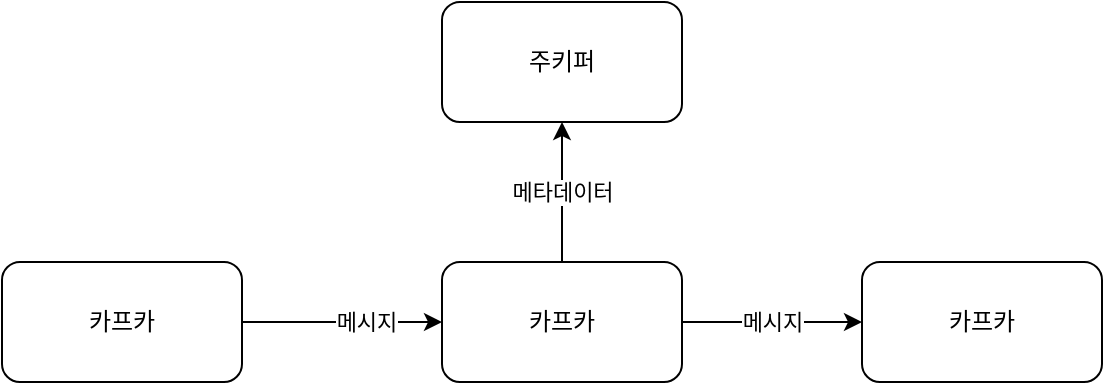 <mxfile version="16.5.3" type="github">
  <diagram name="Page-1" id="929967ad-93f9-6ef4-fab6-5d389245f69c">
    <mxGraphModel dx="946" dy="536" grid="1" gridSize="10" guides="1" tooltips="1" connect="1" arrows="1" fold="1" page="1" pageScale="1.5" pageWidth="1169" pageHeight="826" background="none" math="0" shadow="0">
      <root>
        <mxCell id="0" style=";html=1;" />
        <mxCell id="1" style=";html=1;" parent="0" />
        <mxCell id="a_ZKfFAoc-Px45kUoD6h-6" value="메시지" style="edgeStyle=orthogonalEdgeStyle;rounded=0;orthogonalLoop=1;jettySize=auto;html=1;exitX=1;exitY=0.5;exitDx=0;exitDy=0;" edge="1" parent="1" source="a_ZKfFAoc-Px45kUoD6h-1" target="a_ZKfFAoc-Px45kUoD6h-5">
          <mxGeometry relative="1" as="geometry" />
        </mxCell>
        <mxCell id="a_ZKfFAoc-Px45kUoD6h-8" value="메타데이터" style="edgeStyle=orthogonalEdgeStyle;rounded=0;orthogonalLoop=1;jettySize=auto;html=1;exitX=0.5;exitY=0;exitDx=0;exitDy=0;entryX=0.5;entryY=1;entryDx=0;entryDy=0;" edge="1" parent="1" source="a_ZKfFAoc-Px45kUoD6h-1" target="a_ZKfFAoc-Px45kUoD6h-7">
          <mxGeometry relative="1" as="geometry" />
        </mxCell>
        <mxCell id="a_ZKfFAoc-Px45kUoD6h-1" value="카프카" style="rounded=1;whiteSpace=wrap;html=1;" vertex="1" parent="1">
          <mxGeometry x="560" y="450" width="120" height="60" as="geometry" />
        </mxCell>
        <mxCell id="a_ZKfFAoc-Px45kUoD6h-3" style="edgeStyle=orthogonalEdgeStyle;rounded=0;orthogonalLoop=1;jettySize=auto;html=1;entryX=0;entryY=0.5;entryDx=0;entryDy=0;" edge="1" parent="1" source="a_ZKfFAoc-Px45kUoD6h-2" target="a_ZKfFAoc-Px45kUoD6h-1">
          <mxGeometry relative="1" as="geometry" />
        </mxCell>
        <mxCell id="a_ZKfFAoc-Px45kUoD6h-4" value="메시지" style="edgeLabel;html=1;align=center;verticalAlign=middle;resizable=0;points=[];" vertex="1" connectable="0" parent="a_ZKfFAoc-Px45kUoD6h-3">
          <mxGeometry x="0.24" relative="1" as="geometry">
            <mxPoint as="offset" />
          </mxGeometry>
        </mxCell>
        <mxCell id="a_ZKfFAoc-Px45kUoD6h-2" value="카프카" style="rounded=1;whiteSpace=wrap;html=1;" vertex="1" parent="1">
          <mxGeometry x="340" y="450" width="120" height="60" as="geometry" />
        </mxCell>
        <mxCell id="a_ZKfFAoc-Px45kUoD6h-5" value="카프카" style="rounded=1;whiteSpace=wrap;html=1;" vertex="1" parent="1">
          <mxGeometry x="770" y="450" width="120" height="60" as="geometry" />
        </mxCell>
        <mxCell id="a_ZKfFAoc-Px45kUoD6h-7" value="주키퍼" style="rounded=1;whiteSpace=wrap;html=1;" vertex="1" parent="1">
          <mxGeometry x="560" y="320" width="120" height="60" as="geometry" />
        </mxCell>
      </root>
    </mxGraphModel>
  </diagram>
</mxfile>
